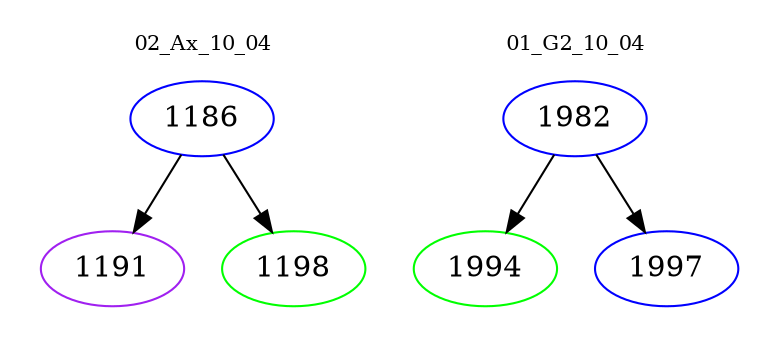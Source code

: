 digraph{
subgraph cluster_0 {
color = white
label = "02_Ax_10_04";
fontsize=10;
T0_1186 [label="1186", color="blue"]
T0_1186 -> T0_1191 [color="black"]
T0_1191 [label="1191", color="purple"]
T0_1186 -> T0_1198 [color="black"]
T0_1198 [label="1198", color="green"]
}
subgraph cluster_1 {
color = white
label = "01_G2_10_04";
fontsize=10;
T1_1982 [label="1982", color="blue"]
T1_1982 -> T1_1994 [color="black"]
T1_1994 [label="1994", color="green"]
T1_1982 -> T1_1997 [color="black"]
T1_1997 [label="1997", color="blue"]
}
}
